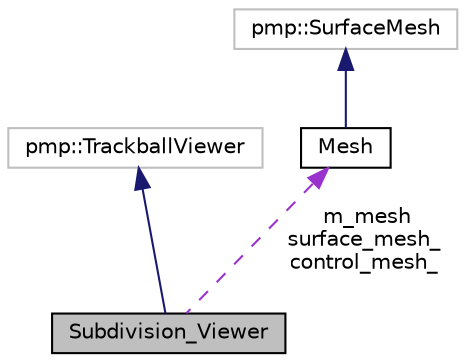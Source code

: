 digraph "Subdivision_Viewer"
{
  edge [fontname="Helvetica",fontsize="10",labelfontname="Helvetica",labelfontsize="10"];
  node [fontname="Helvetica",fontsize="10",shape=record];
  Node2 [label="Subdivision_Viewer",height=0.2,width=0.4,color="black", fillcolor="grey75", style="filled", fontcolor="black"];
  Node3 -> Node2 [dir="back",color="midnightblue",fontsize="10",style="solid",fontname="Helvetica"];
  Node3 [label="pmp::TrackballViewer",height=0.2,width=0.4,color="grey75", fillcolor="white", style="filled"];
  Node4 -> Node2 [dir="back",color="darkorchid3",fontsize="10",style="dashed",label=" m_mesh\nsurface_mesh_\ncontrol_mesh_" ,fontname="Helvetica"];
  Node4 [label="Mesh",height=0.2,width=0.4,color="black", fillcolor="white", style="filled",URL="$classMesh.html",tooltip="Class for rendering surface meshes using OpenGL. "];
  Node5 -> Node4 [dir="back",color="midnightblue",fontsize="10",style="solid",fontname="Helvetica"];
  Node5 [label="pmp::SurfaceMesh",height=0.2,width=0.4,color="grey75", fillcolor="white", style="filled"];
}
